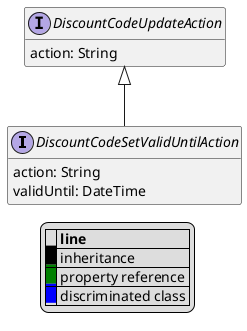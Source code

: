 @startuml

hide empty fields
hide empty methods
legend
|= |= line |
|<back:black>   </back>| inheritance |
|<back:green>   </back>| property reference |
|<back:blue>   </back>| discriminated class |
endlegend
interface DiscountCodeSetValidUntilAction [[DiscountCodeSetValidUntilAction.svg]] extends DiscountCodeUpdateAction {
    action: String
    validUntil: DateTime
}
interface DiscountCodeUpdateAction [[DiscountCodeUpdateAction.svg]]  {
    action: String
}





@enduml
